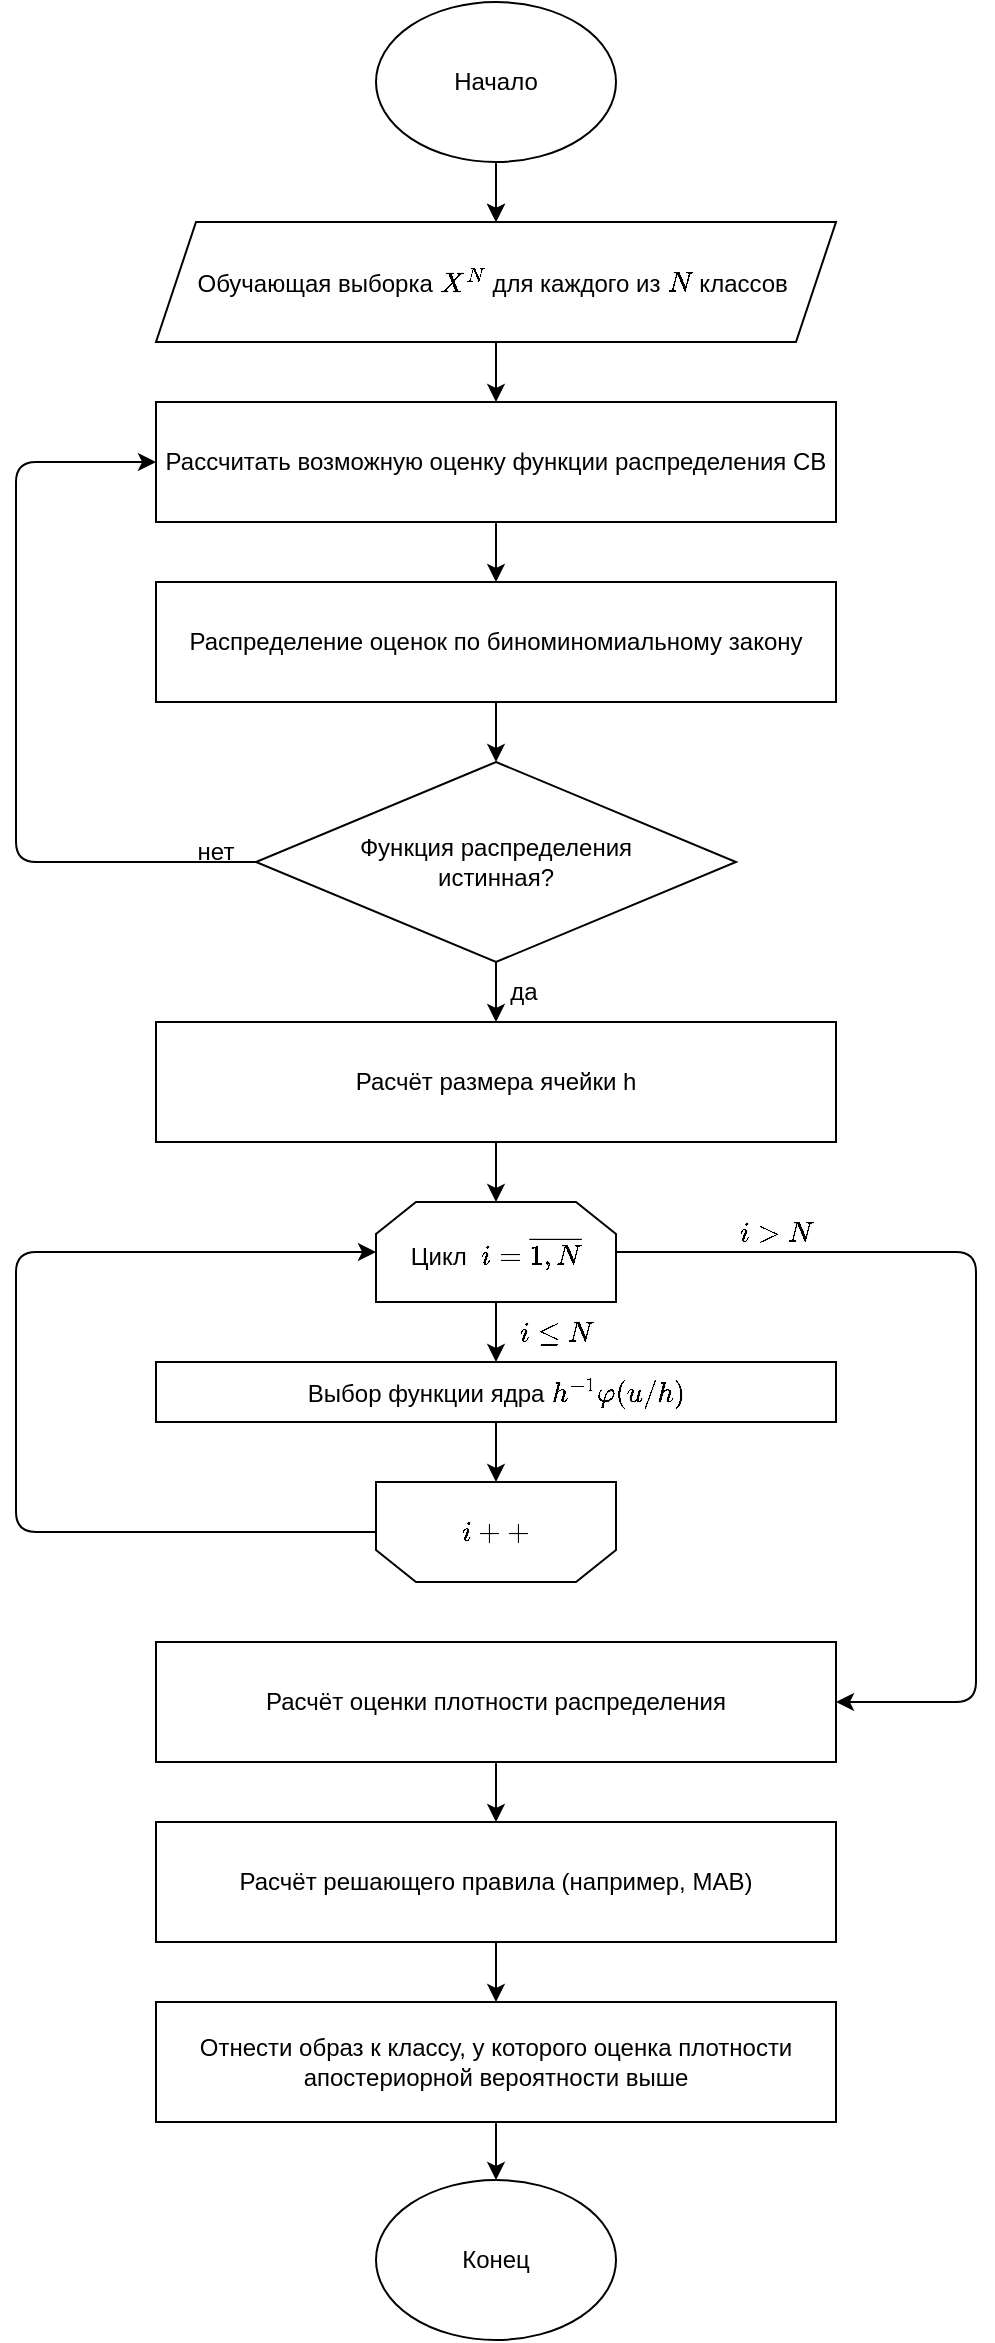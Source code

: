 <mxfile>
    <diagram id="mmj5bBIpljiMPF6x3p5R" name="Page-1">
        <mxGraphModel dx="1324" dy="779" grid="1" gridSize="10" guides="1" tooltips="1" connect="1" arrows="1" fold="1" page="1" pageScale="1" pageWidth="827" pageHeight="1169" background="#ffffff" math="1" shadow="0">
            <root>
                <mxCell id="0"/>
                <mxCell id="1" parent="0"/>
                <mxCell id="2" value="Начало" style="ellipse;whiteSpace=wrap;html=1;" parent="1" vertex="1">
                    <mxGeometry x="340" width="120" height="80" as="geometry"/>
                </mxCell>
                <mxCell id="4" value="" style="endArrow=classic;html=1;exitX=0.5;exitY=1;exitDx=0;exitDy=0;entryX=0.5;entryY=0;entryDx=0;entryDy=0;" parent="1" source="2" edge="1">
                    <mxGeometry width="50" height="50" relative="1" as="geometry">
                        <mxPoint x="390" y="180" as="sourcePoint"/>
                        <mxPoint x="400" y="110" as="targetPoint"/>
                    </mxGeometry>
                </mxCell>
                <mxCell id="12" value="Обучающая выборка \( X^N \) для каждого из \( N \) классов&amp;nbsp;" style="shape=parallelogram;perimeter=parallelogramPerimeter;whiteSpace=wrap;html=1;fixedSize=1;" vertex="1" parent="1">
                    <mxGeometry x="230" y="110" width="340" height="60" as="geometry"/>
                </mxCell>
                <mxCell id="13" value="" style="endArrow=classic;html=1;exitX=0.5;exitY=1;exitDx=0;exitDy=0;entryX=0.5;entryY=0;entryDx=0;entryDy=0;" edge="1" parent="1" target="12">
                    <mxGeometry width="50" height="50" relative="1" as="geometry">
                        <mxPoint x="400" y="80" as="sourcePoint"/>
                        <mxPoint x="440" y="130" as="targetPoint"/>
                    </mxGeometry>
                </mxCell>
                <mxCell id="14" value="Рассчитать возможную оценку функции распределения СВ" style="rounded=0;whiteSpace=wrap;html=1;" vertex="1" parent="1">
                    <mxGeometry x="230" y="200" width="340" height="60" as="geometry"/>
                </mxCell>
                <mxCell id="15" value="" style="endArrow=classic;html=1;exitX=0.5;exitY=1;exitDx=0;exitDy=0;entryX=0.5;entryY=0;entryDx=0;entryDy=0;" edge="1" parent="1" source="12" target="14">
                    <mxGeometry width="50" height="50" relative="1" as="geometry">
                        <mxPoint x="370" y="250" as="sourcePoint"/>
                        <mxPoint x="420" y="200" as="targetPoint"/>
                    </mxGeometry>
                </mxCell>
                <mxCell id="18" value="Конец" style="ellipse;whiteSpace=wrap;html=1;" vertex="1" parent="1">
                    <mxGeometry x="340" y="1089" width="120" height="80" as="geometry"/>
                </mxCell>
                <mxCell id="19" value="" style="endArrow=classic;html=1;entryX=0.5;entryY=0;entryDx=0;entryDy=0;exitX=0.5;exitY=1;exitDx=0;exitDy=0;" edge="1" parent="1" source="43" target="18">
                    <mxGeometry width="50" height="50" relative="1" as="geometry">
                        <mxPoint x="400" y="1115" as="sourcePoint"/>
                        <mxPoint x="430" y="1135" as="targetPoint"/>
                    </mxGeometry>
                </mxCell>
                <mxCell id="52" style="edgeStyle=none;html=1;exitX=0.5;exitY=1;exitDx=0;exitDy=0;entryX=0.5;entryY=0;entryDx=0;entryDy=0;" edge="1" parent="1" source="20" target="22">
                    <mxGeometry relative="1" as="geometry"/>
                </mxCell>
                <mxCell id="20" value="Цикл&amp;nbsp;\(&amp;nbsp; \ i = \overline{1,N}&amp;nbsp;\)" style="shape=loopLimit;whiteSpace=wrap;html=1;" vertex="1" parent="1">
                    <mxGeometry x="340" y="600" width="120" height="50" as="geometry"/>
                </mxCell>
                <mxCell id="21" value="Расчёт оценки плотности распределения" style="rounded=0;whiteSpace=wrap;html=1;" vertex="1" parent="1">
                    <mxGeometry x="230" y="820" width="340" height="60" as="geometry"/>
                </mxCell>
                <mxCell id="22" value="Выбор функции ядра \(h^{-1}\varphi(u/h) \)" style="rounded=0;whiteSpace=wrap;html=1;" vertex="1" parent="1">
                    <mxGeometry x="230" y="680" width="340" height="30" as="geometry"/>
                </mxCell>
                <mxCell id="23" value="Распределение оценок по биноминомиальному закону" style="rounded=0;whiteSpace=wrap;html=1;" vertex="1" parent="1">
                    <mxGeometry x="230" y="290" width="340" height="60" as="geometry"/>
                </mxCell>
                <mxCell id="24" value="" style="edgeStyle=none;html=1;entryX=0.5;entryY=0;entryDx=0;entryDy=0;exitX=0.5;exitY=1;exitDx=0;exitDy=0;" edge="1" parent="1" source="25" target="28">
                    <mxGeometry relative="1" as="geometry">
                        <mxPoint x="400" y="585" as="targetPoint"/>
                    </mxGeometry>
                </mxCell>
                <mxCell id="25" value="Функция распределения&lt;br&gt;истинная?" style="rhombus;whiteSpace=wrap;html=1;" vertex="1" parent="1">
                    <mxGeometry x="280" y="380" width="240" height="100" as="geometry"/>
                </mxCell>
                <mxCell id="28" value="Расчёт размера ячейки h" style="rounded=0;whiteSpace=wrap;html=1;" vertex="1" parent="1">
                    <mxGeometry x="230" y="510" width="340" height="60" as="geometry"/>
                </mxCell>
                <mxCell id="29" value="" style="endArrow=classic;html=1;entryX=0;entryY=0.5;entryDx=0;entryDy=0;exitX=0;exitY=0.5;exitDx=0;exitDy=0;" edge="1" parent="1" source="41" target="20">
                    <mxGeometry width="50" height="50" relative="1" as="geometry">
                        <mxPoint x="190" y="700" as="sourcePoint"/>
                        <mxPoint x="170" y="1025" as="targetPoint"/>
                        <Array as="points">
                            <mxPoint x="160" y="765"/>
                            <mxPoint x="160" y="625"/>
                        </Array>
                    </mxGeometry>
                </mxCell>
                <mxCell id="32" value="да" style="text;html=1;strokeColor=none;fillColor=none;align=center;verticalAlign=middle;whiteSpace=wrap;rounded=0;" vertex="1" parent="1">
                    <mxGeometry x="384" y="480" width="60" height="30" as="geometry"/>
                </mxCell>
                <mxCell id="33" value="" style="endArrow=classic;html=1;exitX=0.5;exitY=1;exitDx=0;exitDy=0;entryX=0.5;entryY=0;entryDx=0;entryDy=0;" edge="1" parent="1" source="28" target="20">
                    <mxGeometry width="50" height="50" relative="1" as="geometry">
                        <mxPoint x="400" y="740" as="sourcePoint"/>
                        <mxPoint x="390" y="805" as="targetPoint"/>
                        <Array as="points"/>
                    </mxGeometry>
                </mxCell>
                <mxCell id="35" value="нет" style="text;html=1;strokeColor=none;fillColor=none;align=center;verticalAlign=middle;whiteSpace=wrap;rounded=0;" vertex="1" parent="1">
                    <mxGeometry x="230" y="410" width="60" height="30" as="geometry"/>
                </mxCell>
                <mxCell id="37" value="" style="endArrow=classic;html=1;entryX=0.5;entryY=1;entryDx=0;entryDy=0;exitX=0.5;exitY=1;exitDx=0;exitDy=0;" edge="1" parent="1" source="22" target="40">
                    <mxGeometry width="50" height="50" relative="1" as="geometry">
                        <mxPoint x="410" y="585" as="sourcePoint"/>
                        <mxPoint x="410" y="615" as="targetPoint"/>
                    </mxGeometry>
                </mxCell>
                <mxCell id="38" value="Расчёт решающего правила (например, МАВ)" style="rounded=0;whiteSpace=wrap;html=1;" vertex="1" parent="1">
                    <mxGeometry x="230" y="910" width="340" height="60" as="geometry"/>
                </mxCell>
                <mxCell id="39" value="" style="endArrow=classic;html=1;entryX=0.5;entryY=0;entryDx=0;entryDy=0;exitX=0.5;exitY=1;exitDx=0;exitDy=0;" edge="1" parent="1" source="21" target="38">
                    <mxGeometry width="50" height="50" relative="1" as="geometry">
                        <mxPoint x="410" y="865" as="sourcePoint"/>
                        <mxPoint x="410" y="895" as="targetPoint"/>
                    </mxGeometry>
                </mxCell>
                <mxCell id="40" value="" style="shape=loopLimit;whiteSpace=wrap;html=1;rotation=-180;" vertex="1" parent="1">
                    <mxGeometry x="340" y="740" width="120" height="50" as="geometry"/>
                </mxCell>
                <mxCell id="41" value="\( i++ \)" style="text;html=1;strokeColor=none;fillColor=none;align=center;verticalAlign=middle;whiteSpace=wrap;rounded=0;" vertex="1" parent="1">
                    <mxGeometry x="340" y="750" width="120" height="30" as="geometry"/>
                </mxCell>
                <mxCell id="43" value="Отнести образ к классу, у которого оценка плотности апостериорной вероятности выше" style="rounded=0;whiteSpace=wrap;html=1;" vertex="1" parent="1">
                    <mxGeometry x="230" y="1000" width="340" height="60" as="geometry"/>
                </mxCell>
                <mxCell id="47" value="" style="endArrow=classic;html=1;exitX=0;exitY=0.5;exitDx=0;exitDy=0;entryX=0;entryY=0.5;entryDx=0;entryDy=0;" edge="1" parent="1" source="25" target="14">
                    <mxGeometry width="50" height="50" relative="1" as="geometry">
                        <mxPoint x="250" y="460" as="sourcePoint"/>
                        <mxPoint x="270" y="885" as="targetPoint"/>
                        <Array as="points">
                            <mxPoint x="160" y="430"/>
                            <mxPoint x="160" y="230"/>
                        </Array>
                    </mxGeometry>
                </mxCell>
                <mxCell id="48" value="" style="endArrow=classic;html=1;exitX=0.5;exitY=1;exitDx=0;exitDy=0;entryX=0.5;entryY=0;entryDx=0;entryDy=0;" edge="1" parent="1" source="14" target="23">
                    <mxGeometry width="50" height="50" relative="1" as="geometry">
                        <mxPoint x="410" y="200" as="sourcePoint"/>
                        <mxPoint x="410" y="230" as="targetPoint"/>
                    </mxGeometry>
                </mxCell>
                <mxCell id="49" value="" style="endArrow=classic;html=1;exitX=0.5;exitY=1;exitDx=0;exitDy=0;entryX=0.5;entryY=0;entryDx=0;entryDy=0;" edge="1" parent="1" source="23" target="25">
                    <mxGeometry width="50" height="50" relative="1" as="geometry">
                        <mxPoint x="420" y="210" as="sourcePoint"/>
                        <mxPoint x="420" y="240" as="targetPoint"/>
                    </mxGeometry>
                </mxCell>
                <mxCell id="53" value="" style="endArrow=classic;html=1;entryX=1;entryY=0.5;entryDx=0;entryDy=0;exitX=1;exitY=0.5;exitDx=0;exitDy=0;" edge="1" parent="1" source="20" target="21">
                    <mxGeometry width="50" height="50" relative="1" as="geometry">
                        <mxPoint x="200" y="710" as="sourcePoint"/>
                        <mxPoint x="350" y="1135" as="targetPoint"/>
                        <Array as="points">
                            <mxPoint x="640" y="625"/>
                            <mxPoint x="640" y="750"/>
                            <mxPoint x="640" y="850"/>
                        </Array>
                    </mxGeometry>
                </mxCell>
                <mxCell id="54" value="\(i &amp;gt; N \)" style="text;html=1;strokeColor=none;fillColor=none;align=center;verticalAlign=middle;whiteSpace=wrap;rounded=0;" vertex="1" parent="1">
                    <mxGeometry x="510" y="600" width="60" height="30" as="geometry"/>
                </mxCell>
                <mxCell id="55" value="\(i \leq N \)" style="text;html=1;strokeColor=none;fillColor=none;align=center;verticalAlign=middle;whiteSpace=wrap;rounded=0;" vertex="1" parent="1">
                    <mxGeometry x="400" y="650" width="60" height="30" as="geometry"/>
                </mxCell>
                <mxCell id="56" value="" style="endArrow=classic;html=1;entryX=0.5;entryY=0;entryDx=0;entryDy=0;exitX=0.5;exitY=1;exitDx=0;exitDy=0;" edge="1" parent="1" source="38" target="43">
                    <mxGeometry width="50" height="50" relative="1" as="geometry">
                        <mxPoint x="410" y="890" as="sourcePoint"/>
                        <mxPoint x="410" y="920" as="targetPoint"/>
                    </mxGeometry>
                </mxCell>
            </root>
        </mxGraphModel>
    </diagram>
</mxfile>